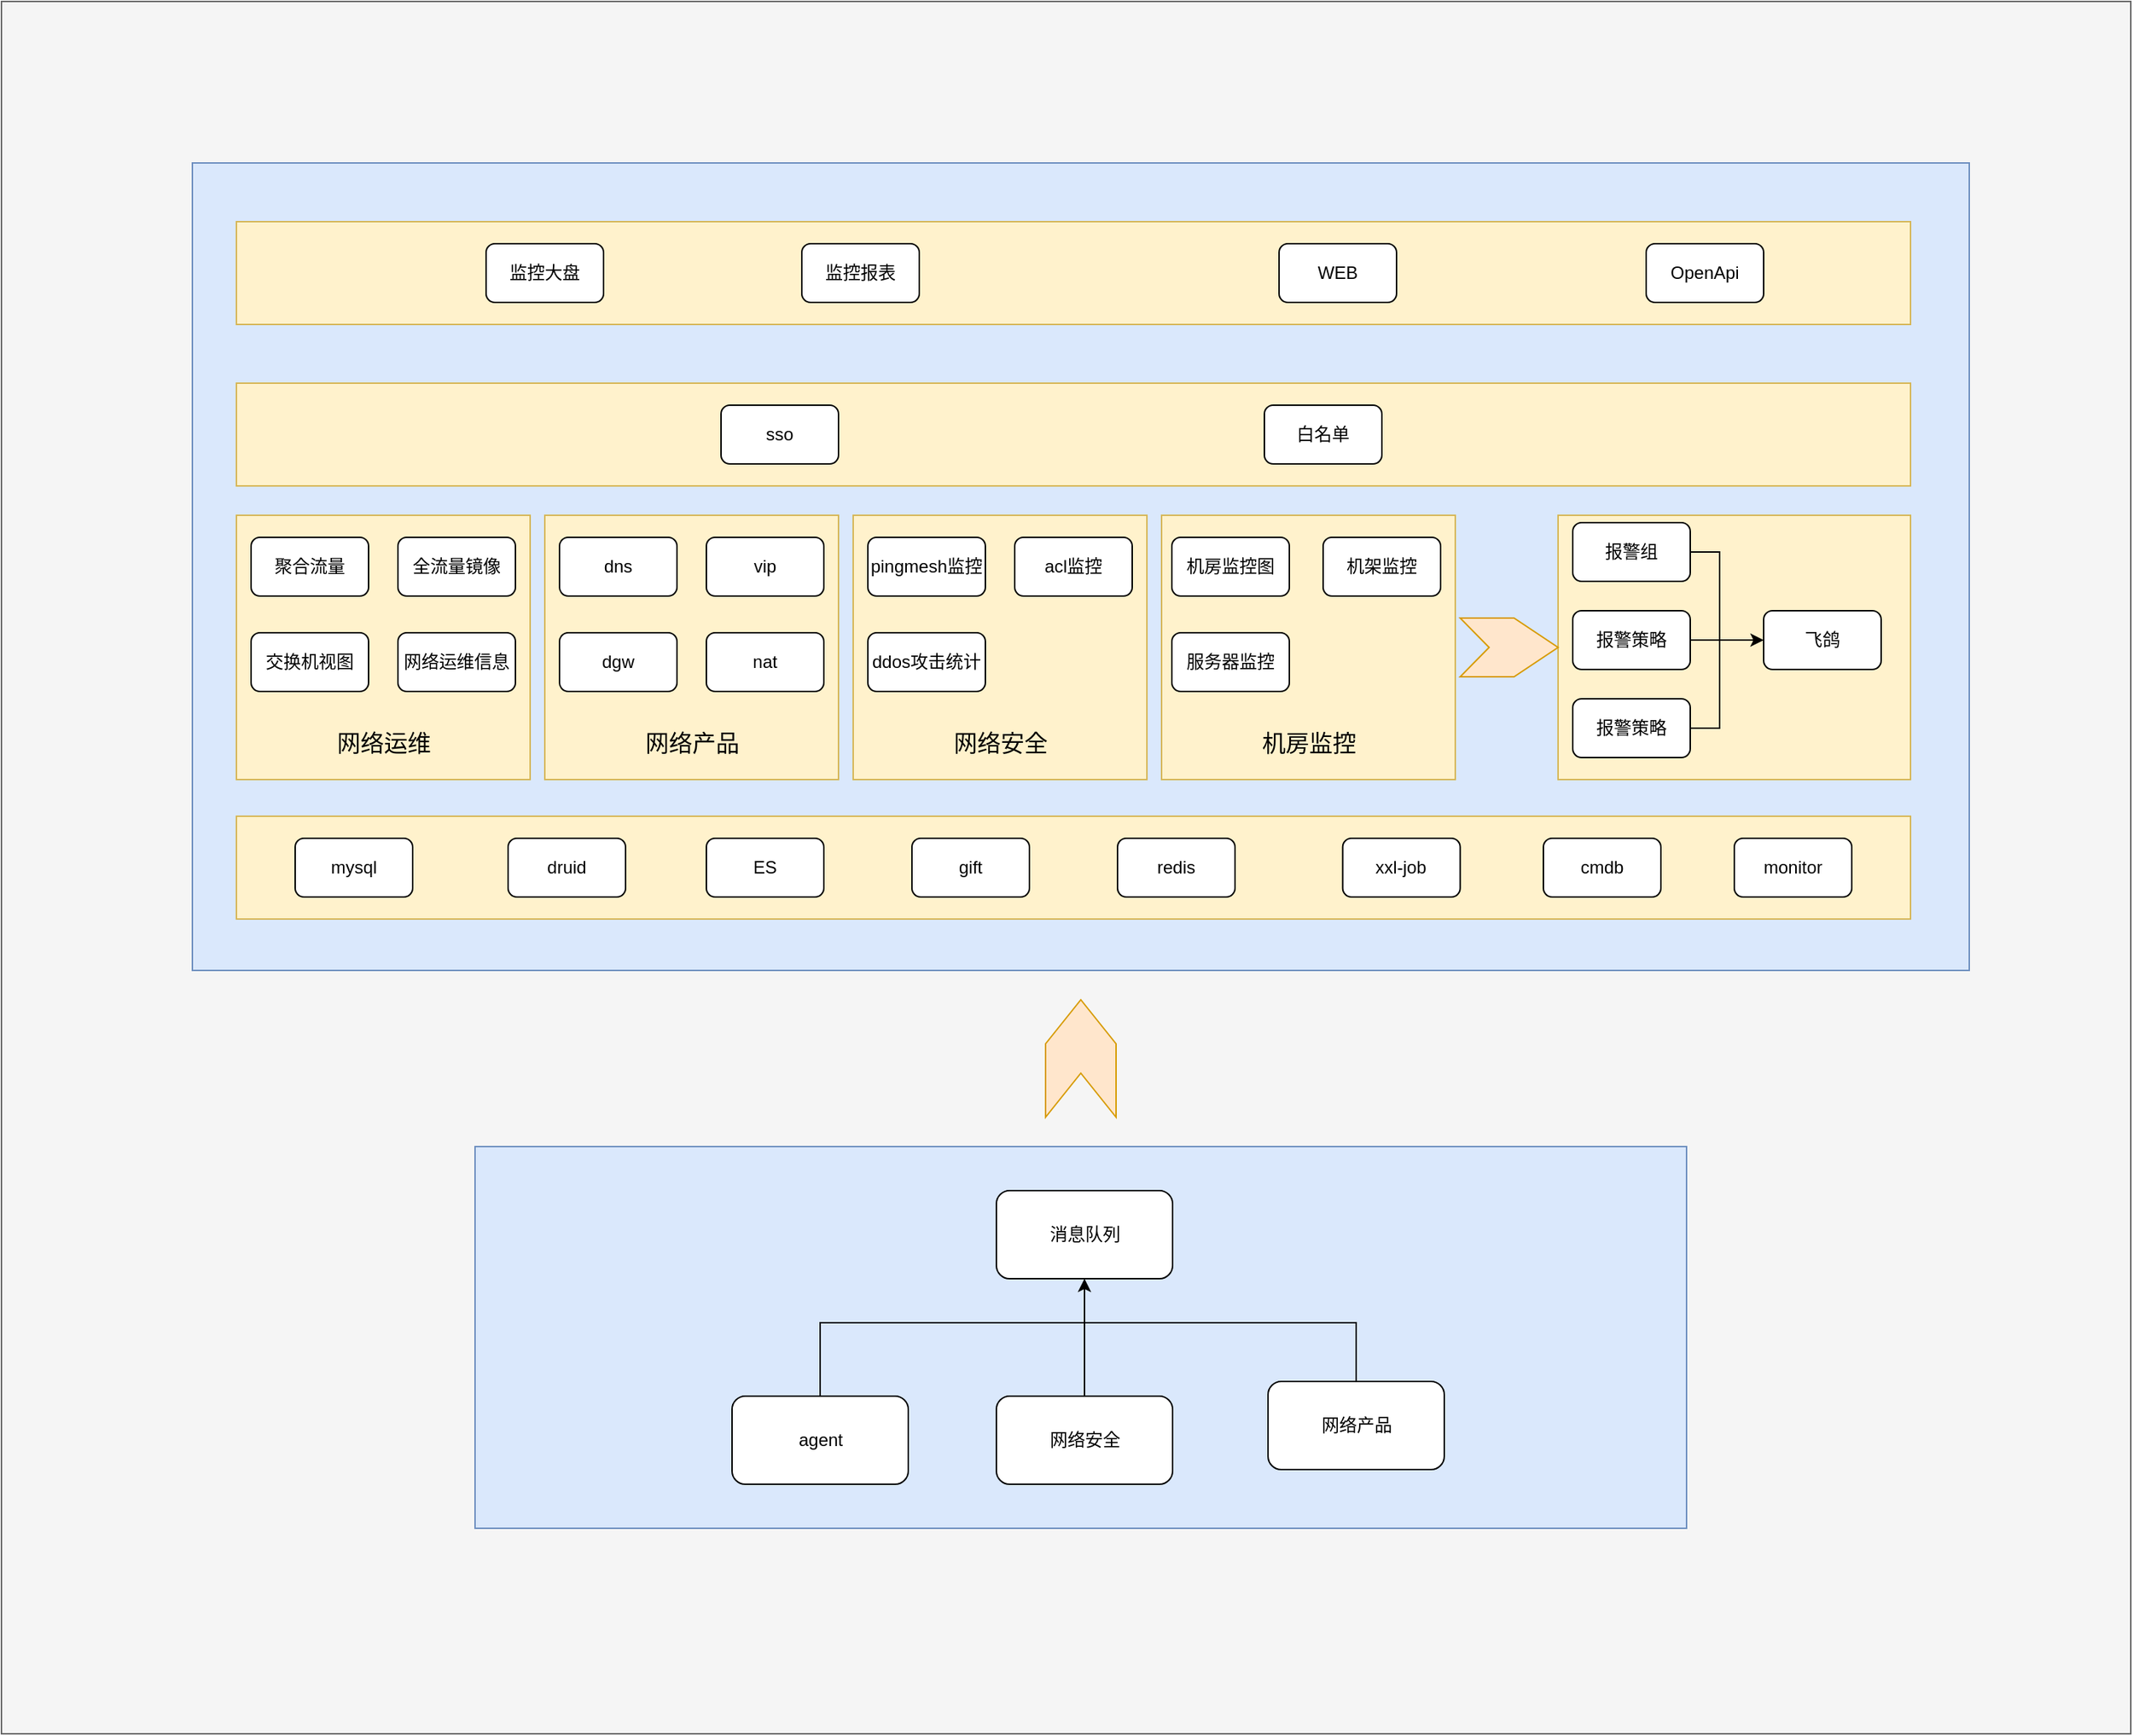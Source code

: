 <mxfile version="17.5.0" type="github">
  <diagram id="zs0L-L9jBvMnJrOiJc7A" name="Page-1">
    <mxGraphModel dx="2719" dy="2233" grid="1" gridSize="10" guides="1" tooltips="1" connect="1" arrows="1" fold="1" page="1" pageScale="1" pageWidth="827" pageHeight="1169" math="0" shadow="0">
      <root>
        <mxCell id="0" />
        <mxCell id="1" parent="0" />
        <mxCell id="A1ooRMZGADmyAY4w1W7C-89" value="" style="rounded=0;whiteSpace=wrap;html=1;fillColor=#f5f5f5;strokeColor=#666666;fontColor=#333333;" vertex="1" parent="1">
          <mxGeometry x="-80" y="-90" width="1450" height="1180" as="geometry" />
        </mxCell>
        <mxCell id="A1ooRMZGADmyAY4w1W7C-90" value="" style="rounded=0;whiteSpace=wrap;html=1;fillColor=#dae8fc;strokeColor=#6c8ebf;" vertex="1" parent="1">
          <mxGeometry x="50" y="20" width="1210" height="550" as="geometry" />
        </mxCell>
        <mxCell id="A1ooRMZGADmyAY4w1W7C-88" value="" style="rounded=0;whiteSpace=wrap;html=1;fillColor=#dae8fc;strokeColor=#6c8ebf;" vertex="1" parent="1">
          <mxGeometry x="242.5" y="690" width="825" height="260" as="geometry" />
        </mxCell>
        <mxCell id="A1ooRMZGADmyAY4w1W7C-84" value="" style="rounded=0;whiteSpace=wrap;html=1;fillColor=#fff2cc;strokeColor=#d6b656;" vertex="1" parent="1">
          <mxGeometry x="980" y="260" width="240" height="180" as="geometry" />
        </mxCell>
        <mxCell id="A1ooRMZGADmyAY4w1W7C-78" value="" style="rounded=0;whiteSpace=wrap;html=1;fillColor=#fff2cc;strokeColor=#d6b656;" vertex="1" parent="1">
          <mxGeometry x="80" y="60" width="1140" height="70" as="geometry" />
        </mxCell>
        <mxCell id="A1ooRMZGADmyAY4w1W7C-76" value="" style="rounded=0;whiteSpace=wrap;html=1;fillColor=#fff2cc;strokeColor=#d6b656;" vertex="1" parent="1">
          <mxGeometry x="80" y="170" width="1140" height="70" as="geometry" />
        </mxCell>
        <mxCell id="A1ooRMZGADmyAY4w1W7C-75" value="" style="rounded=0;whiteSpace=wrap;html=1;fillColor=#fff2cc;strokeColor=#d6b656;" vertex="1" parent="1">
          <mxGeometry x="80" y="465" width="1140" height="70" as="geometry" />
        </mxCell>
        <mxCell id="A1ooRMZGADmyAY4w1W7C-74" value="" style="rounded=0;whiteSpace=wrap;html=1;fillColor=#fff2cc;strokeColor=#d6b656;" vertex="1" parent="1">
          <mxGeometry x="710" y="260" width="200" height="180" as="geometry" />
        </mxCell>
        <mxCell id="A1ooRMZGADmyAY4w1W7C-73" value="" style="rounded=0;whiteSpace=wrap;html=1;fillColor=#fff2cc;strokeColor=#d6b656;" vertex="1" parent="1">
          <mxGeometry x="500" y="260" width="200" height="180" as="geometry" />
        </mxCell>
        <mxCell id="A1ooRMZGADmyAY4w1W7C-72" value="" style="rounded=0;whiteSpace=wrap;html=1;fillColor=#fff2cc;strokeColor=#d6b656;" vertex="1" parent="1">
          <mxGeometry x="290" y="260" width="200" height="180" as="geometry" />
        </mxCell>
        <mxCell id="A1ooRMZGADmyAY4w1W7C-71" value="" style="rounded=0;whiteSpace=wrap;html=1;fillColor=#fff2cc;strokeColor=#d6b656;" vertex="1" parent="1">
          <mxGeometry x="80" y="260" width="200" height="180" as="geometry" />
        </mxCell>
        <mxCell id="A1ooRMZGADmyAY4w1W7C-1" value="聚合流量" style="rounded=1;whiteSpace=wrap;html=1;" vertex="1" parent="1">
          <mxGeometry x="90" y="275" width="80" height="40" as="geometry" />
        </mxCell>
        <mxCell id="A1ooRMZGADmyAY4w1W7C-5" value="全流量镜像" style="rounded=1;whiteSpace=wrap;html=1;" vertex="1" parent="1">
          <mxGeometry x="190" y="275" width="80" height="40" as="geometry" />
        </mxCell>
        <mxCell id="A1ooRMZGADmyAY4w1W7C-6" value="交换机视图" style="rounded=1;whiteSpace=wrap;html=1;" vertex="1" parent="1">
          <mxGeometry x="90" y="340" width="80" height="40" as="geometry" />
        </mxCell>
        <mxCell id="A1ooRMZGADmyAY4w1W7C-10" value="vip" style="rounded=1;whiteSpace=wrap;html=1;" vertex="1" parent="1">
          <mxGeometry x="400" y="275" width="80" height="40" as="geometry" />
        </mxCell>
        <mxCell id="A1ooRMZGADmyAY4w1W7C-11" value="dgw" style="rounded=1;whiteSpace=wrap;html=1;" vertex="1" parent="1">
          <mxGeometry x="300" y="340" width="80" height="40" as="geometry" />
        </mxCell>
        <mxCell id="A1ooRMZGADmyAY4w1W7C-12" value="dns" style="rounded=1;whiteSpace=wrap;html=1;" vertex="1" parent="1">
          <mxGeometry x="300" y="275" width="80" height="40" as="geometry" />
        </mxCell>
        <mxCell id="A1ooRMZGADmyAY4w1W7C-13" value="nat" style="rounded=1;whiteSpace=wrap;html=1;" vertex="1" parent="1">
          <mxGeometry x="400" y="340" width="80" height="40" as="geometry" />
        </mxCell>
        <mxCell id="A1ooRMZGADmyAY4w1W7C-14" value="网络运维信息" style="rounded=1;whiteSpace=wrap;html=1;" vertex="1" parent="1">
          <mxGeometry x="190" y="340" width="80" height="40" as="geometry" />
        </mxCell>
        <mxCell id="A1ooRMZGADmyAY4w1W7C-15" value="监控报表" style="rounded=1;whiteSpace=wrap;html=1;" vertex="1" parent="1">
          <mxGeometry x="465" y="75" width="80" height="40" as="geometry" />
        </mxCell>
        <mxCell id="A1ooRMZGADmyAY4w1W7C-16" value="监控大盘" style="rounded=1;whiteSpace=wrap;html=1;" vertex="1" parent="1">
          <mxGeometry x="250" y="75" width="80" height="40" as="geometry" />
        </mxCell>
        <mxCell id="A1ooRMZGADmyAY4w1W7C-18" value="机房监控图" style="rounded=1;whiteSpace=wrap;html=1;" vertex="1" parent="1">
          <mxGeometry x="717" y="275" width="80" height="40" as="geometry" />
        </mxCell>
        <mxCell id="A1ooRMZGADmyAY4w1W7C-19" value="机架监控" style="rounded=1;whiteSpace=wrap;html=1;" vertex="1" parent="1">
          <mxGeometry x="820" y="275" width="80" height="40" as="geometry" />
        </mxCell>
        <mxCell id="A1ooRMZGADmyAY4w1W7C-20" value="服务器监控" style="rounded=1;whiteSpace=wrap;html=1;" vertex="1" parent="1">
          <mxGeometry x="717" y="340" width="80" height="40" as="geometry" />
        </mxCell>
        <mxCell id="A1ooRMZGADmyAY4w1W7C-23" value="报警组" style="rounded=1;whiteSpace=wrap;html=1;" vertex="1" parent="1">
          <mxGeometry x="990" y="265" width="80" height="40" as="geometry" />
        </mxCell>
        <mxCell id="A1ooRMZGADmyAY4w1W7C-24" value="报警策略" style="rounded=1;whiteSpace=wrap;html=1;" vertex="1" parent="1">
          <mxGeometry x="990" y="325" width="80" height="40" as="geometry" />
        </mxCell>
        <mxCell id="A1ooRMZGADmyAY4w1W7C-26" value="ES" style="rounded=1;whiteSpace=wrap;html=1;" vertex="1" parent="1">
          <mxGeometry x="400" y="480" width="80" height="40" as="geometry" />
        </mxCell>
        <mxCell id="A1ooRMZGADmyAY4w1W7C-28" value="mysql" style="rounded=1;whiteSpace=wrap;html=1;" vertex="1" parent="1">
          <mxGeometry x="120" y="480" width="80" height="40" as="geometry" />
        </mxCell>
        <mxCell id="A1ooRMZGADmyAY4w1W7C-29" value="gift" style="rounded=1;whiteSpace=wrap;html=1;" vertex="1" parent="1">
          <mxGeometry x="540" y="480" width="80" height="40" as="geometry" />
        </mxCell>
        <mxCell id="A1ooRMZGADmyAY4w1W7C-30" value="redis" style="rounded=1;whiteSpace=wrap;html=1;" vertex="1" parent="1">
          <mxGeometry x="680" y="480" width="80" height="40" as="geometry" />
        </mxCell>
        <mxCell id="A1ooRMZGADmyAY4w1W7C-31" value="druid" style="rounded=1;whiteSpace=wrap;html=1;" vertex="1" parent="1">
          <mxGeometry x="265" y="480" width="80" height="40" as="geometry" />
        </mxCell>
        <mxCell id="A1ooRMZGADmyAY4w1W7C-34" value="xxl-job" style="rounded=1;whiteSpace=wrap;html=1;" vertex="1" parent="1">
          <mxGeometry x="833.33" y="480" width="80" height="40" as="geometry" />
        </mxCell>
        <mxCell id="A1ooRMZGADmyAY4w1W7C-35" value="monitor" style="rounded=1;whiteSpace=wrap;html=1;" vertex="1" parent="1">
          <mxGeometry x="1100" y="480" width="80" height="40" as="geometry" />
        </mxCell>
        <mxCell id="A1ooRMZGADmyAY4w1W7C-36" value="cmdb" style="rounded=1;whiteSpace=wrap;html=1;" vertex="1" parent="1">
          <mxGeometry x="970" y="480" width="80" height="40" as="geometry" />
        </mxCell>
        <mxCell id="A1ooRMZGADmyAY4w1W7C-37" value="pingmesh监控" style="rounded=1;whiteSpace=wrap;html=1;" vertex="1" parent="1">
          <mxGeometry x="510" y="275" width="80" height="40" as="geometry" />
        </mxCell>
        <mxCell id="A1ooRMZGADmyAY4w1W7C-38" value="acl监控" style="rounded=1;whiteSpace=wrap;html=1;" vertex="1" parent="1">
          <mxGeometry x="610" y="275" width="80" height="40" as="geometry" />
        </mxCell>
        <mxCell id="A1ooRMZGADmyAY4w1W7C-39" value="ddos攻击统计" style="rounded=1;whiteSpace=wrap;html=1;" vertex="1" parent="1">
          <mxGeometry x="510" y="340" width="80" height="40" as="geometry" />
        </mxCell>
        <mxCell id="A1ooRMZGADmyAY4w1W7C-40" value="飞鸽" style="rounded=1;whiteSpace=wrap;html=1;" vertex="1" parent="1">
          <mxGeometry x="1120" y="325" width="80" height="40" as="geometry" />
        </mxCell>
        <mxCell id="A1ooRMZGADmyAY4w1W7C-41" value="WEB" style="rounded=1;whiteSpace=wrap;html=1;" vertex="1" parent="1">
          <mxGeometry x="790" y="75" width="80" height="40" as="geometry" />
        </mxCell>
        <mxCell id="A1ooRMZGADmyAY4w1W7C-42" value="OpenApi" style="rounded=1;whiteSpace=wrap;html=1;" vertex="1" parent="1">
          <mxGeometry x="1040" y="75" width="80" height="40" as="geometry" />
        </mxCell>
        <mxCell id="A1ooRMZGADmyAY4w1W7C-43" value="报警策略" style="rounded=1;whiteSpace=wrap;html=1;" vertex="1" parent="1">
          <mxGeometry x="990" y="385" width="80" height="40" as="geometry" />
        </mxCell>
        <mxCell id="A1ooRMZGADmyAY4w1W7C-46" value="" style="endArrow=classic;html=1;rounded=0;exitX=1;exitY=0.5;exitDx=0;exitDy=0;entryX=0;entryY=0.5;entryDx=0;entryDy=0;" edge="1" parent="1" source="A1ooRMZGADmyAY4w1W7C-24" target="A1ooRMZGADmyAY4w1W7C-40">
          <mxGeometry width="50" height="50" relative="1" as="geometry">
            <mxPoint x="1130" y="325" as="sourcePoint" />
            <mxPoint x="1180" y="275" as="targetPoint" />
          </mxGeometry>
        </mxCell>
        <mxCell id="A1ooRMZGADmyAY4w1W7C-48" value="" style="endArrow=none;html=1;rounded=0;exitX=1;exitY=0.5;exitDx=0;exitDy=0;" edge="1" parent="1" source="A1ooRMZGADmyAY4w1W7C-43">
          <mxGeometry width="50" height="50" relative="1" as="geometry">
            <mxPoint x="1170" y="245" as="sourcePoint" />
            <mxPoint x="1090" y="345" as="targetPoint" />
            <Array as="points">
              <mxPoint x="1090" y="405" />
            </Array>
          </mxGeometry>
        </mxCell>
        <mxCell id="A1ooRMZGADmyAY4w1W7C-49" value="" style="endArrow=none;html=1;rounded=0;entryX=1;entryY=0.5;entryDx=0;entryDy=0;" edge="1" parent="1" target="A1ooRMZGADmyAY4w1W7C-23">
          <mxGeometry width="50" height="50" relative="1" as="geometry">
            <mxPoint x="1090" y="345" as="sourcePoint" />
            <mxPoint x="1100" y="355" as="targetPoint" />
            <Array as="points">
              <mxPoint x="1090" y="285" />
            </Array>
          </mxGeometry>
        </mxCell>
        <mxCell id="A1ooRMZGADmyAY4w1W7C-51" value="sso" style="rounded=1;whiteSpace=wrap;html=1;" vertex="1" parent="1">
          <mxGeometry x="410" y="185" width="80" height="40" as="geometry" />
        </mxCell>
        <mxCell id="A1ooRMZGADmyAY4w1W7C-53" value="白名单" style="rounded=1;whiteSpace=wrap;html=1;" vertex="1" parent="1">
          <mxGeometry x="780" y="185" width="80" height="40" as="geometry" />
        </mxCell>
        <mxCell id="A1ooRMZGADmyAY4w1W7C-54" value="消息队列" style="rounded=1;whiteSpace=wrap;html=1;" vertex="1" parent="1">
          <mxGeometry x="597.5" y="720" width="120" height="60" as="geometry" />
        </mxCell>
        <mxCell id="A1ooRMZGADmyAY4w1W7C-55" value="agent" style="rounded=1;whiteSpace=wrap;html=1;" vertex="1" parent="1">
          <mxGeometry x="417.5" y="860" width="120" height="60" as="geometry" />
        </mxCell>
        <mxCell id="A1ooRMZGADmyAY4w1W7C-56" value="网络安全" style="rounded=1;whiteSpace=wrap;html=1;" vertex="1" parent="1">
          <mxGeometry x="597.5" y="860" width="120" height="60" as="geometry" />
        </mxCell>
        <mxCell id="A1ooRMZGADmyAY4w1W7C-57" value="网络产品" style="rounded=1;whiteSpace=wrap;html=1;" vertex="1" parent="1">
          <mxGeometry x="782.5" y="850" width="120" height="60" as="geometry" />
        </mxCell>
        <mxCell id="A1ooRMZGADmyAY4w1W7C-60" value="" style="endArrow=classic;html=1;rounded=0;entryX=0.5;entryY=1;entryDx=0;entryDy=0;exitX=0.5;exitY=0;exitDx=0;exitDy=0;" edge="1" parent="1" source="A1ooRMZGADmyAY4w1W7C-56" target="A1ooRMZGADmyAY4w1W7C-54">
          <mxGeometry width="50" height="50" relative="1" as="geometry">
            <mxPoint x="667.5" y="830" as="sourcePoint" />
            <mxPoint x="717.5" y="780" as="targetPoint" />
          </mxGeometry>
        </mxCell>
        <mxCell id="A1ooRMZGADmyAY4w1W7C-62" value="" style="endArrow=none;html=1;rounded=0;exitX=0.5;exitY=0;exitDx=0;exitDy=0;" edge="1" parent="1" source="A1ooRMZGADmyAY4w1W7C-55">
          <mxGeometry width="50" height="50" relative="1" as="geometry">
            <mxPoint x="477.5" y="800" as="sourcePoint" />
            <mxPoint x="697.5" y="810" as="targetPoint" />
            <Array as="points">
              <mxPoint x="477.5" y="810" />
            </Array>
          </mxGeometry>
        </mxCell>
        <mxCell id="A1ooRMZGADmyAY4w1W7C-64" value="" style="endArrow=none;html=1;rounded=0;entryX=0.5;entryY=0;entryDx=0;entryDy=0;" edge="1" parent="1" target="A1ooRMZGADmyAY4w1W7C-57">
          <mxGeometry width="50" height="50" relative="1" as="geometry">
            <mxPoint x="697.5" y="810" as="sourcePoint" />
            <mxPoint x="927.5" y="750" as="targetPoint" />
            <Array as="points">
              <mxPoint x="842.5" y="810" />
            </Array>
          </mxGeometry>
        </mxCell>
        <mxCell id="A1ooRMZGADmyAY4w1W7C-87" value="" style="html=1;shadow=0;dashed=0;align=center;verticalAlign=middle;shape=mxgraph.arrows2.arrow;dy=0;dx=30;notch=19.71;fillColor=#ffe6cc;strokeColor=#d79b00;" vertex="1" parent="1">
          <mxGeometry x="913.33" y="330" width="66.67" height="40" as="geometry" />
        </mxCell>
        <mxCell id="A1ooRMZGADmyAY4w1W7C-91" value="" style="html=1;shadow=0;dashed=0;align=center;verticalAlign=middle;shape=mxgraph.arrows2.arrow;dy=0;dx=30;notch=30;direction=north;fillColor=#ffe6cc;strokeColor=#d79b00;" vertex="1" parent="1">
          <mxGeometry x="631" y="590" width="48" height="80" as="geometry" />
        </mxCell>
        <mxCell id="A1ooRMZGADmyAY4w1W7C-92" value="&lt;font style=&quot;font-size: 16px&quot;&gt;网络运维&lt;/font&gt;" style="text;html=1;resizable=0;autosize=1;align=center;verticalAlign=middle;points=[];fillColor=none;strokeColor=none;rounded=0;" vertex="1" parent="1">
          <mxGeometry x="140" y="405" width="80" height="20" as="geometry" />
        </mxCell>
        <mxCell id="A1ooRMZGADmyAY4w1W7C-93" value="&lt;font style=&quot;font-size: 16px&quot;&gt;网络产品&lt;/font&gt;" style="text;html=1;resizable=0;autosize=1;align=center;verticalAlign=middle;points=[];fillColor=none;strokeColor=none;rounded=0;" vertex="1" parent="1">
          <mxGeometry x="350" y="405" width="80" height="20" as="geometry" />
        </mxCell>
        <mxCell id="A1ooRMZGADmyAY4w1W7C-94" value="&lt;font style=&quot;font-size: 16px&quot;&gt;网络安全&lt;/font&gt;" style="text;html=1;resizable=0;autosize=1;align=center;verticalAlign=middle;points=[];fillColor=none;strokeColor=none;rounded=0;" vertex="1" parent="1">
          <mxGeometry x="560" y="405" width="80" height="20" as="geometry" />
        </mxCell>
        <mxCell id="A1ooRMZGADmyAY4w1W7C-95" value="&lt;span style=&quot;font-size: 16px&quot;&gt;机房监控&lt;/span&gt;" style="text;html=1;resizable=0;autosize=1;align=center;verticalAlign=middle;points=[];fillColor=none;strokeColor=none;rounded=0;" vertex="1" parent="1">
          <mxGeometry x="770" y="405" width="80" height="20" as="geometry" />
        </mxCell>
      </root>
    </mxGraphModel>
  </diagram>
</mxfile>
